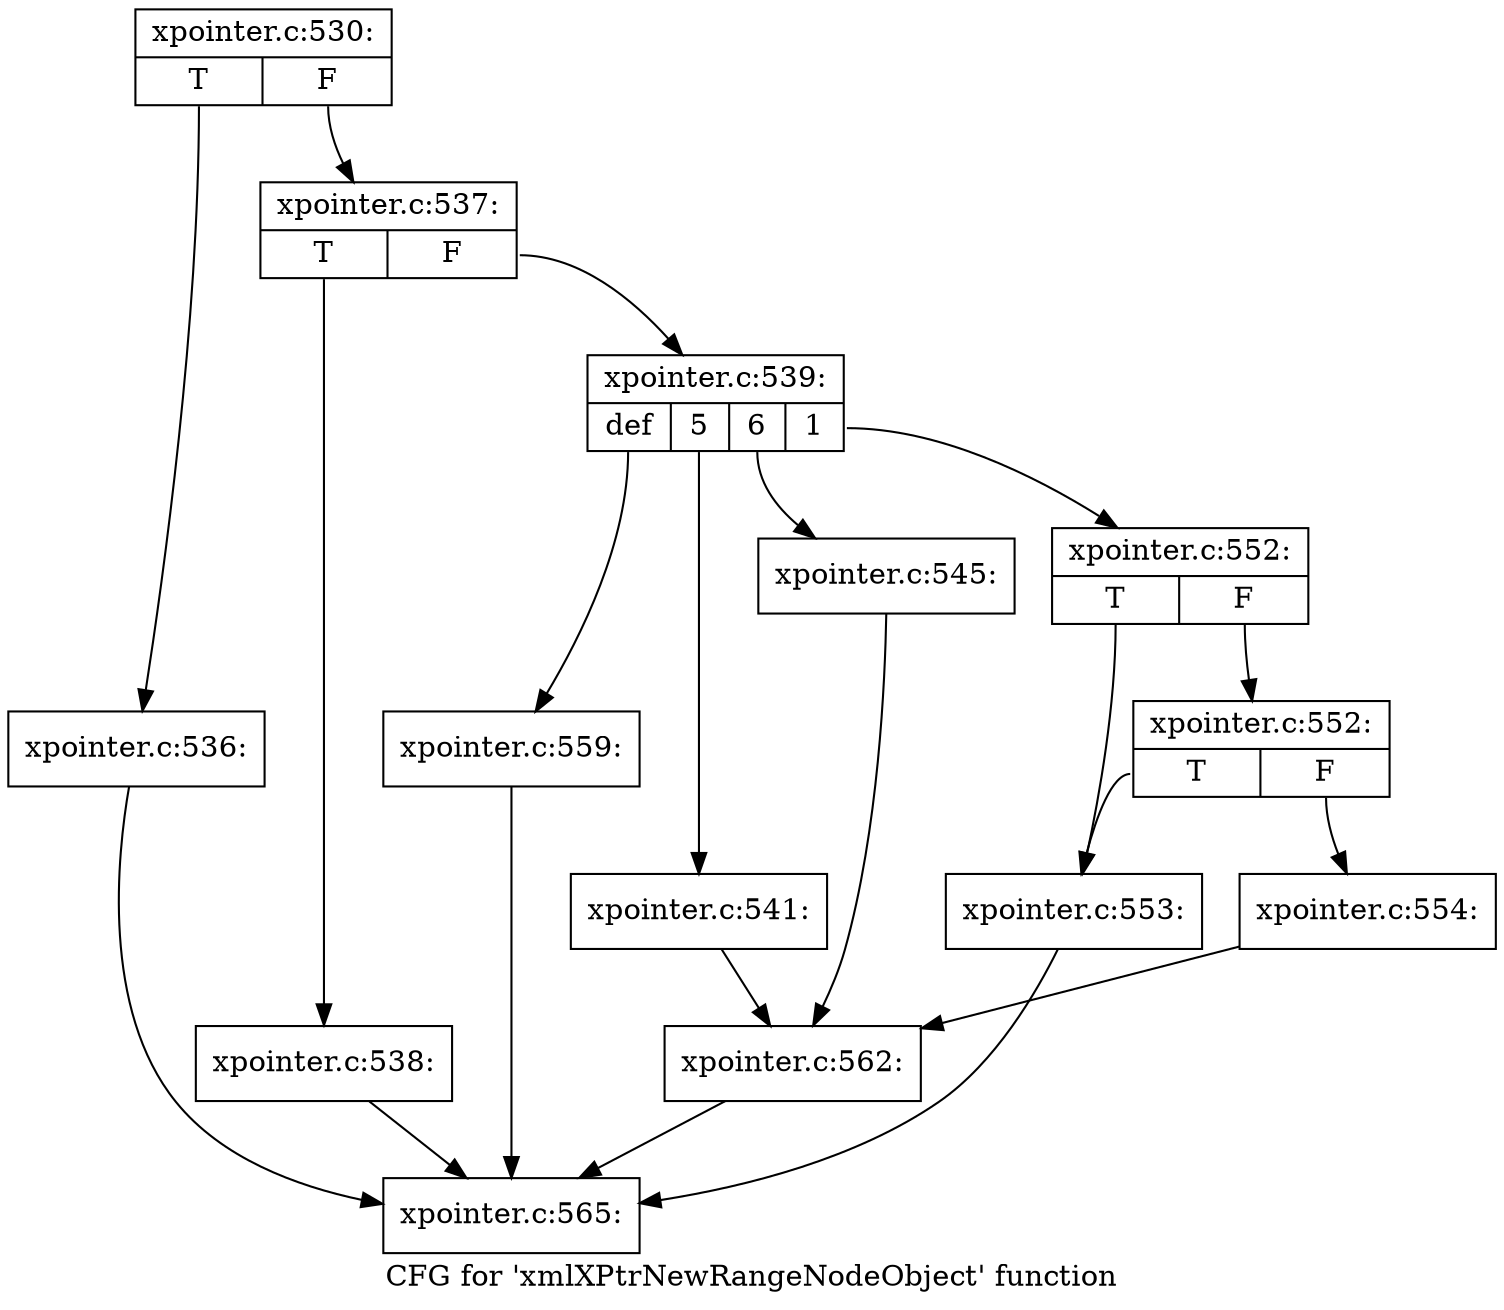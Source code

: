 digraph "CFG for 'xmlXPtrNewRangeNodeObject' function" {
	label="CFG for 'xmlXPtrNewRangeNodeObject' function";

	Node0x55f690417420 [shape=record,label="{xpointer.c:530:|{<s0>T|<s1>F}}"];
	Node0x55f690417420:s0 -> Node0x55f69041bcf0;
	Node0x55f690417420:s1 -> Node0x55f69041bd40;
	Node0x55f69041bcf0 [shape=record,label="{xpointer.c:536:}"];
	Node0x55f69041bcf0 -> Node0x55f690414f40;
	Node0x55f69041bd40 [shape=record,label="{xpointer.c:537:|{<s0>T|<s1>F}}"];
	Node0x55f69041bd40:s0 -> Node0x55f69041c1a0;
	Node0x55f69041bd40:s1 -> Node0x55f69041c1f0;
	Node0x55f69041c1a0 [shape=record,label="{xpointer.c:538:}"];
	Node0x55f69041c1a0 -> Node0x55f690414f40;
	Node0x55f69041c1f0 [shape=record,label="{xpointer.c:539:|{<s0>def|<s1>5|<s2>6|<s3>1}}"];
	Node0x55f69041c1f0:s0 -> Node0x55f69041c940;
	Node0x55f69041c1f0:s1 -> Node0x55f69041cc40;
	Node0x55f69041c1f0:s2 -> Node0x55f69041d180;
	Node0x55f69041c1f0:s3 -> Node0x55f69041d740;
	Node0x55f69041cc40 [shape=record,label="{xpointer.c:541:}"];
	Node0x55f69041cc40 -> Node0x55f69041c7d0;
	Node0x55f69041d180 [shape=record,label="{xpointer.c:545:}"];
	Node0x55f69041d180 -> Node0x55f69041c7d0;
	Node0x55f69041d740 [shape=record,label="{xpointer.c:552:|{<s0>T|<s1>F}}"];
	Node0x55f69041d740:s0 -> Node0x55f69041d830;
	Node0x55f69041d740:s1 -> Node0x55f69041d8d0;
	Node0x55f69041d8d0 [shape=record,label="{xpointer.c:552:|{<s0>T|<s1>F}}"];
	Node0x55f69041d8d0:s0 -> Node0x55f69041d830;
	Node0x55f69041d8d0:s1 -> Node0x55f69041d880;
	Node0x55f69041d830 [shape=record,label="{xpointer.c:553:}"];
	Node0x55f69041d830 -> Node0x55f690414f40;
	Node0x55f69041d880 [shape=record,label="{xpointer.c:554:}"];
	Node0x55f69041d880 -> Node0x55f69041c7d0;
	Node0x55f69041c940 [shape=record,label="{xpointer.c:559:}"];
	Node0x55f69041c940 -> Node0x55f690414f40;
	Node0x55f69041c7d0 [shape=record,label="{xpointer.c:562:}"];
	Node0x55f69041c7d0 -> Node0x55f690414f40;
	Node0x55f690414f40 [shape=record,label="{xpointer.c:565:}"];
}
